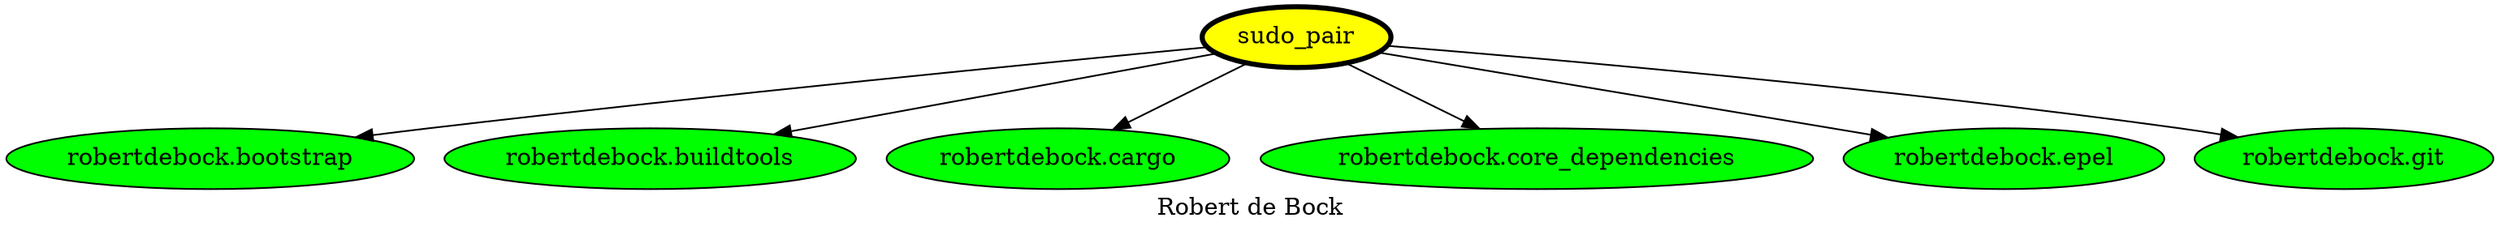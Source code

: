 digraph PhiloDilemma {
  label = "Robert de Bock" ;
  overlap=false
  {
    "sudo_pair" [fillcolor=yellow style=filled penwidth=3]
    "robertdebock.bootstrap" [fillcolor=green style=filled]
    "robertdebock.buildtools" [fillcolor=green style=filled]
    "robertdebock.cargo" [fillcolor=green style=filled]
    "robertdebock.core_dependencies" [fillcolor=green style=filled]
    "robertdebock.epel" [fillcolor=green style=filled]
    "robertdebock.git" [fillcolor=green style=filled]
  }
  "sudo_pair" -> "robertdebock.bootstrap"
  "sudo_pair" -> "robertdebock.buildtools"
  "sudo_pair" -> "robertdebock.cargo"
  "sudo_pair" -> "robertdebock.core_dependencies"
  "sudo_pair" -> "robertdebock.epel"
  "sudo_pair" -> "robertdebock.git"
}
